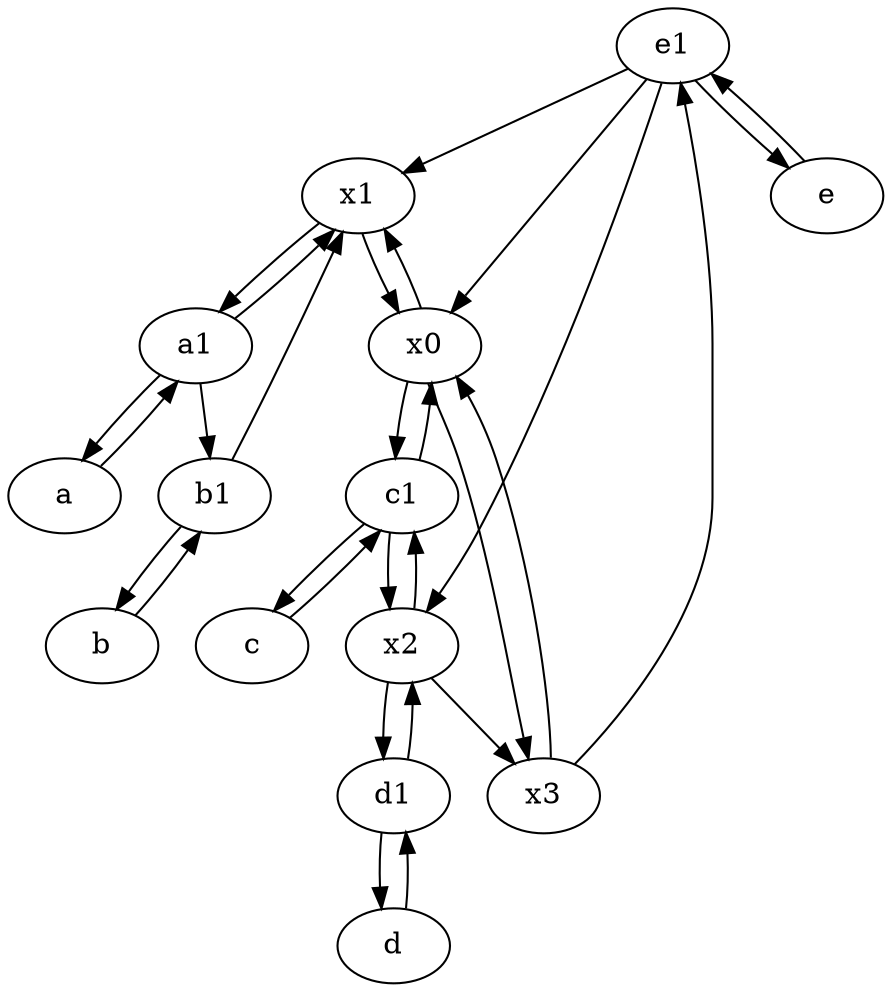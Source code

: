 digraph  {
	e1 [pos="25,45!"];
	b1 [pos="45,20!"];
	d [pos="20,30!"];
	x1;
	x2;
	b [pos="50,20!"];
	c [pos="20,10!"];
	d1 [pos="25,30!"];
	c1 [pos="30,15!"];
	e [pos="30,50!"];
	x3;
	a1 [pos="40,15!"];
	a [pos="40,10!"];
	x0;
	d1 -> d;
	b1 -> b;
	e1 -> x1;
	d -> d1;
	x3 -> x0;
	e1 -> e;
	x3 -> e1;
	c1 -> x0;
	d1 -> x2;
	x1 -> a1;
	e1 -> x2;
	a1 -> b1;
	e -> e1;
	x2 -> c1;
	b -> b1;
	x0 -> x3;
	e1 -> x0;
	c1 -> c;
	a1 -> x1;
	x0 -> x1;
	x1 -> x0;
	c1 -> x2;
	a -> a1;
	a1 -> a;
	x0 -> c1;
	b1 -> x1;
	x2 -> x3;
	x2 -> d1;
	c -> c1;

	}